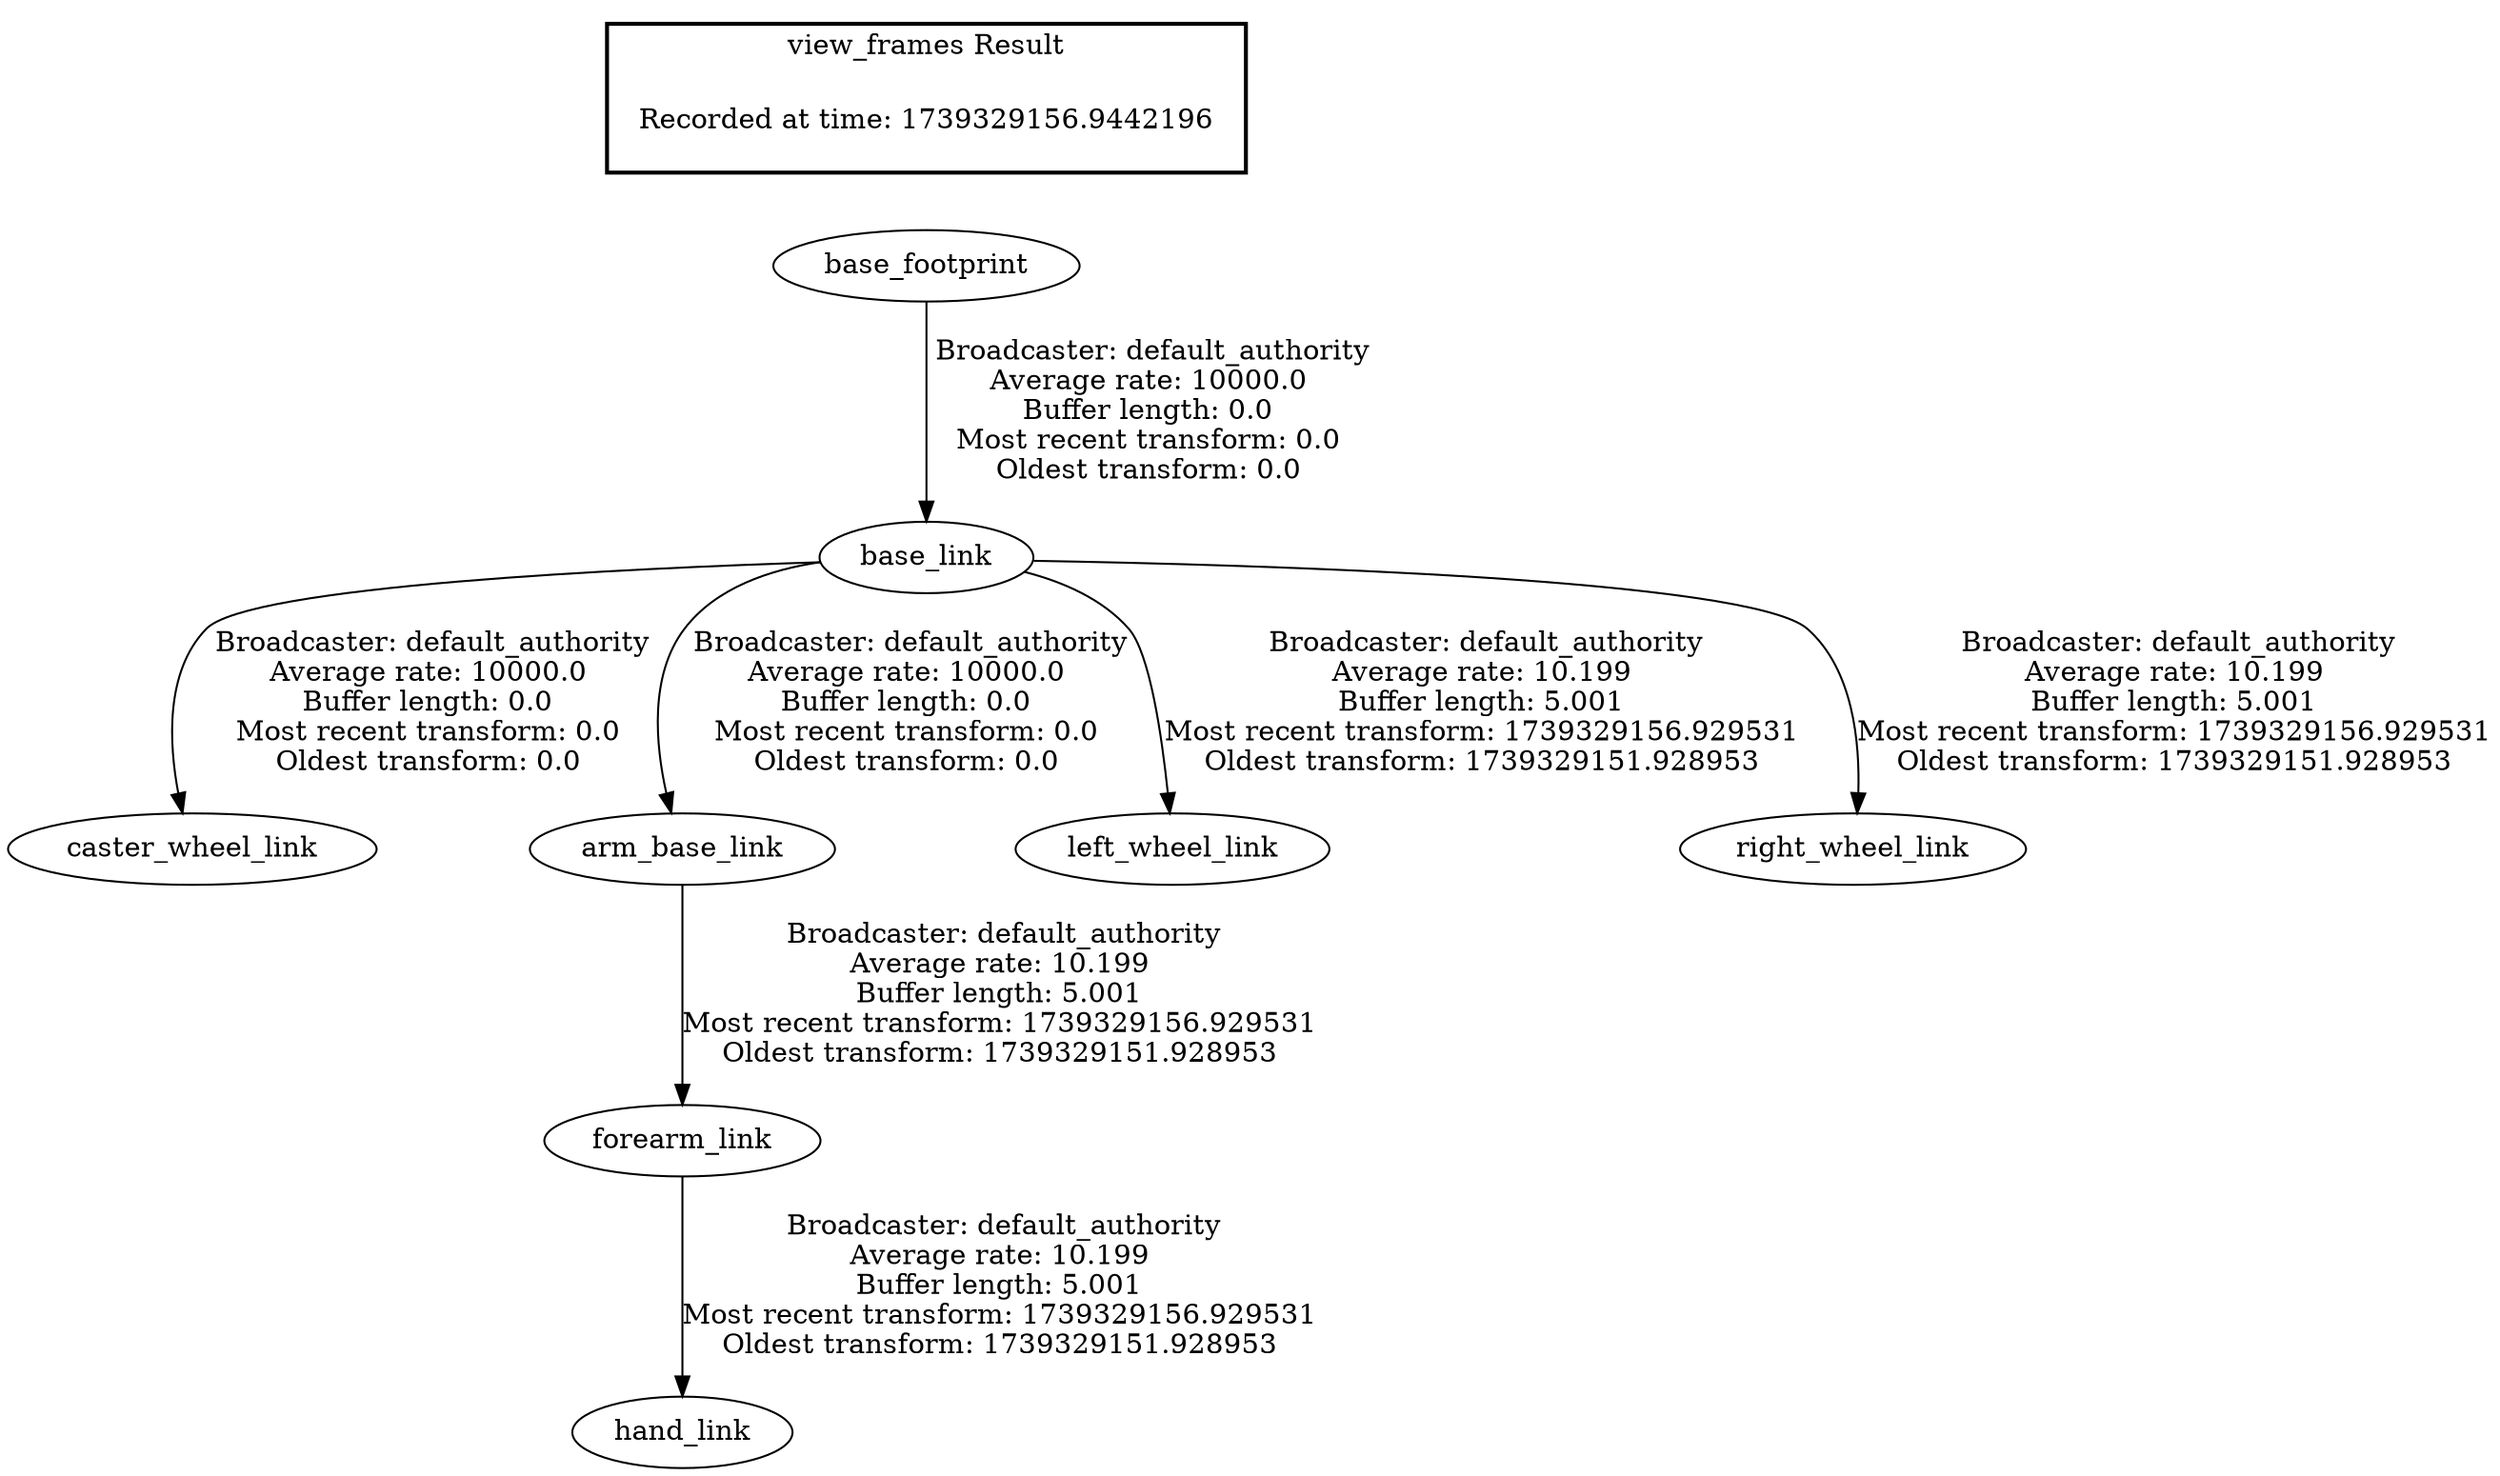 digraph G {
"base_link" -> "caster_wheel_link"[label=" Broadcaster: default_authority\nAverage rate: 10000.0\nBuffer length: 0.0\nMost recent transform: 0.0\nOldest transform: 0.0\n"];
"base_footprint" -> "base_link"[label=" Broadcaster: default_authority\nAverage rate: 10000.0\nBuffer length: 0.0\nMost recent transform: 0.0\nOldest transform: 0.0\n"];
"base_link" -> "arm_base_link"[label=" Broadcaster: default_authority\nAverage rate: 10000.0\nBuffer length: 0.0\nMost recent transform: 0.0\nOldest transform: 0.0\n"];
"arm_base_link" -> "forearm_link"[label=" Broadcaster: default_authority\nAverage rate: 10.199\nBuffer length: 5.001\nMost recent transform: 1739329156.929531\nOldest transform: 1739329151.928953\n"];
"base_link" -> "left_wheel_link"[label=" Broadcaster: default_authority\nAverage rate: 10.199\nBuffer length: 5.001\nMost recent transform: 1739329156.929531\nOldest transform: 1739329151.928953\n"];
"base_link" -> "right_wheel_link"[label=" Broadcaster: default_authority\nAverage rate: 10.199\nBuffer length: 5.001\nMost recent transform: 1739329156.929531\nOldest transform: 1739329151.928953\n"];
"forearm_link" -> "hand_link"[label=" Broadcaster: default_authority\nAverage rate: 10.199\nBuffer length: 5.001\nMost recent transform: 1739329156.929531\nOldest transform: 1739329151.928953\n"];
edge [style=invis];
 subgraph cluster_legend { style=bold; color=black; label ="view_frames Result";
"Recorded at time: 1739329156.9442196"[ shape=plaintext ] ;
}->"base_footprint";
}